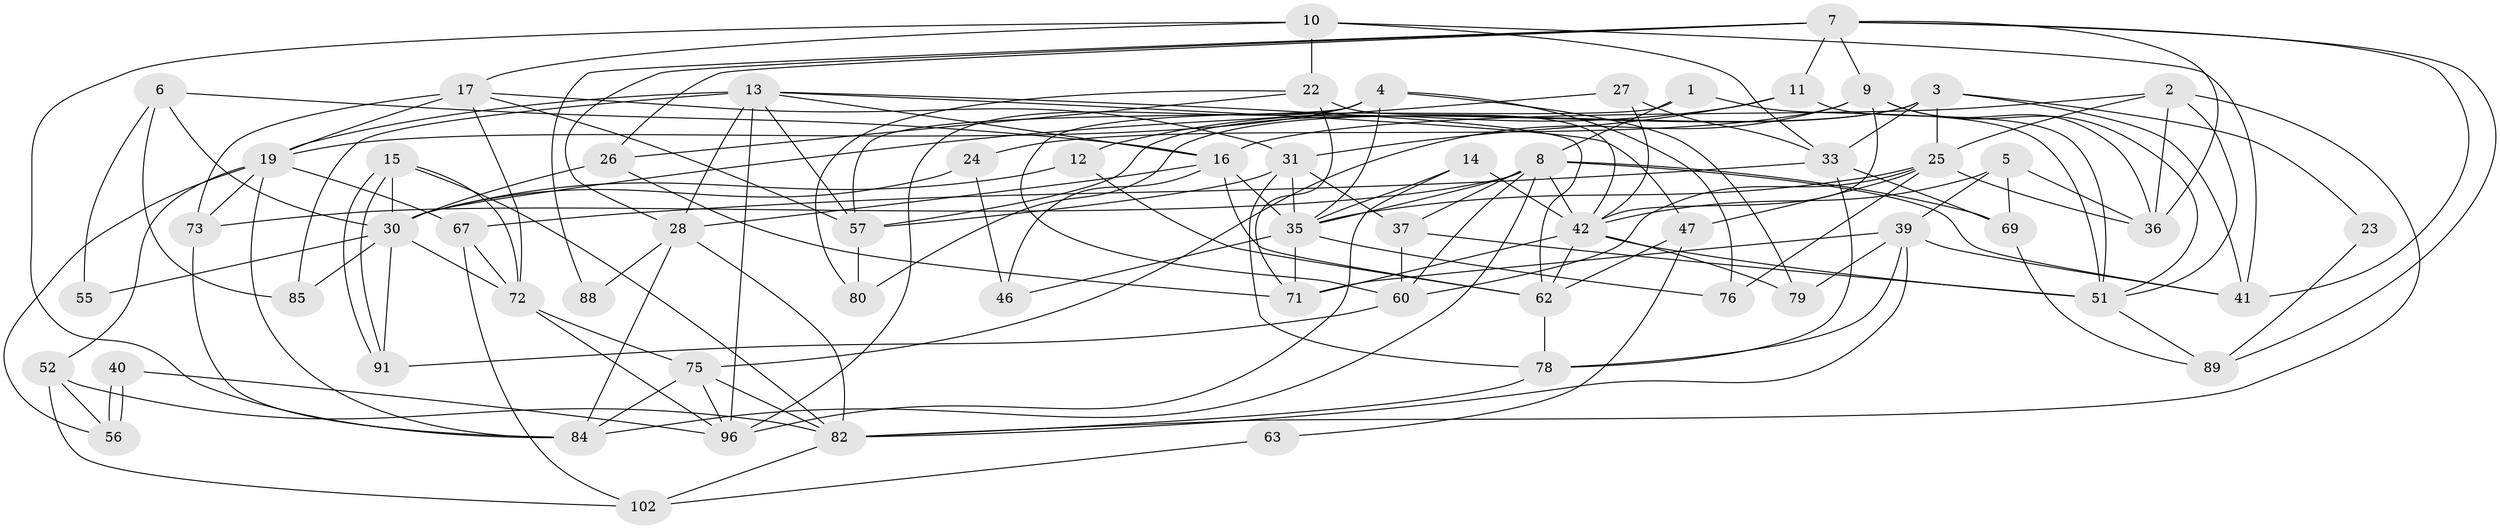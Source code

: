 // Generated by graph-tools (version 1.1) at 2025/24/03/03/25 07:24:00]
// undirected, 63 vertices, 158 edges
graph export_dot {
graph [start="1"]
  node [color=gray90,style=filled];
  1 [super="+20"];
  2 [super="+18"];
  3 [super="+21"];
  4 [super="+32"];
  5 [super="+44"];
  6 [super="+68"];
  7 [super="+61"];
  8 [super="+29"];
  9 [super="+86"];
  10 [super="+66"];
  11 [super="+83"];
  12 [super="+48"];
  13 [super="+94"];
  14;
  15 [super="+87"];
  16 [super="+53"];
  17 [super="+34"];
  19 [super="+65"];
  22 [super="+59"];
  23;
  24;
  25 [super="+97"];
  26 [super="+38"];
  27;
  28 [super="+81"];
  30 [super="+101"];
  31 [super="+77"];
  33 [super="+50"];
  35 [super="+43"];
  36 [super="+70"];
  37 [super="+45"];
  39 [super="+98"];
  40;
  41 [super="+58"];
  42 [super="+49"];
  46;
  47;
  51 [super="+54"];
  52;
  55;
  56;
  57 [super="+64"];
  60;
  62 [super="+90"];
  63;
  67 [super="+93"];
  69;
  71 [super="+100"];
  72 [super="+74"];
  73;
  75 [super="+99"];
  76;
  78;
  79;
  80;
  82 [super="+92"];
  84 [super="+95"];
  85;
  88;
  89;
  91;
  96;
  102;
  1 -- 60;
  1 -- 51;
  1 -- 8;
  2 -- 25;
  2 -- 51;
  2 -- 82;
  2 -- 16;
  2 -- 36;
  3 -- 80;
  3 -- 41;
  3 -- 23;
  3 -- 57;
  3 -- 25;
  3 -- 33;
  4 -- 79;
  4 -- 96;
  4 -- 19;
  4 -- 35;
  4 -- 57;
  4 -- 76;
  5 -- 69;
  5 -- 36;
  5 -- 42;
  5 -- 39 [weight=2];
  6 -- 85;
  6 -- 55;
  6 -- 30;
  6 -- 16;
  7 -- 26;
  7 -- 9;
  7 -- 89;
  7 -- 41;
  7 -- 88;
  7 -- 28;
  7 -- 36;
  7 -- 11;
  8 -- 69;
  8 -- 35;
  8 -- 60;
  8 -- 41;
  8 -- 73;
  8 -- 37;
  8 -- 42;
  8 -- 84;
  9 -- 42;
  9 -- 24;
  9 -- 75;
  9 -- 36;
  9 -- 51;
  10 -- 41;
  10 -- 22;
  10 -- 17;
  10 -- 84;
  10 -- 33;
  11 -- 31;
  11 -- 12;
  11 -- 51;
  12 -- 62;
  12 -- 30;
  13 -- 96;
  13 -- 85;
  13 -- 62;
  13 -- 16;
  13 -- 19;
  13 -- 57;
  13 -- 28;
  13 -- 47;
  14 -- 96;
  14 -- 35;
  14 -- 42;
  15 -- 91;
  15 -- 91;
  15 -- 82;
  15 -- 30;
  15 -- 72;
  16 -- 28;
  16 -- 46;
  16 -- 62;
  16 -- 35;
  17 -- 31;
  17 -- 73;
  17 -- 19;
  17 -- 72;
  17 -- 57;
  19 -- 56;
  19 -- 73;
  19 -- 52;
  19 -- 84;
  19 -- 67;
  22 -- 42 [weight=2];
  22 -- 80;
  22 -- 26;
  22 -- 71;
  23 -- 89;
  24 -- 46;
  24 -- 30;
  25 -- 76;
  25 -- 60;
  25 -- 47;
  25 -- 35;
  25 -- 36;
  26 -- 30;
  26 -- 71;
  27 -- 30;
  27 -- 33 [weight=2];
  27 -- 42;
  28 -- 88;
  28 -- 82;
  28 -- 84;
  30 -- 55;
  30 -- 85;
  30 -- 91;
  30 -- 72;
  31 -- 78;
  31 -- 57;
  31 -- 35;
  31 -- 37;
  33 -- 69;
  33 -- 78;
  33 -- 67;
  35 -- 46;
  35 -- 71;
  35 -- 76;
  37 -- 60;
  37 -- 51;
  39 -- 78;
  39 -- 41;
  39 -- 82;
  39 -- 71;
  39 -- 79;
  40 -- 56;
  40 -- 56;
  40 -- 96;
  42 -- 79;
  42 -- 71;
  42 -- 51;
  42 -- 62;
  47 -- 63;
  47 -- 62;
  51 -- 89;
  52 -- 56;
  52 -- 82;
  52 -- 102;
  57 -- 80;
  60 -- 91;
  62 -- 78;
  63 -- 102;
  67 -- 102;
  67 -- 72;
  69 -- 89;
  72 -- 96;
  72 -- 75;
  73 -- 84;
  75 -- 96;
  75 -- 82;
  75 -- 84;
  78 -- 82;
  82 -- 102;
}
